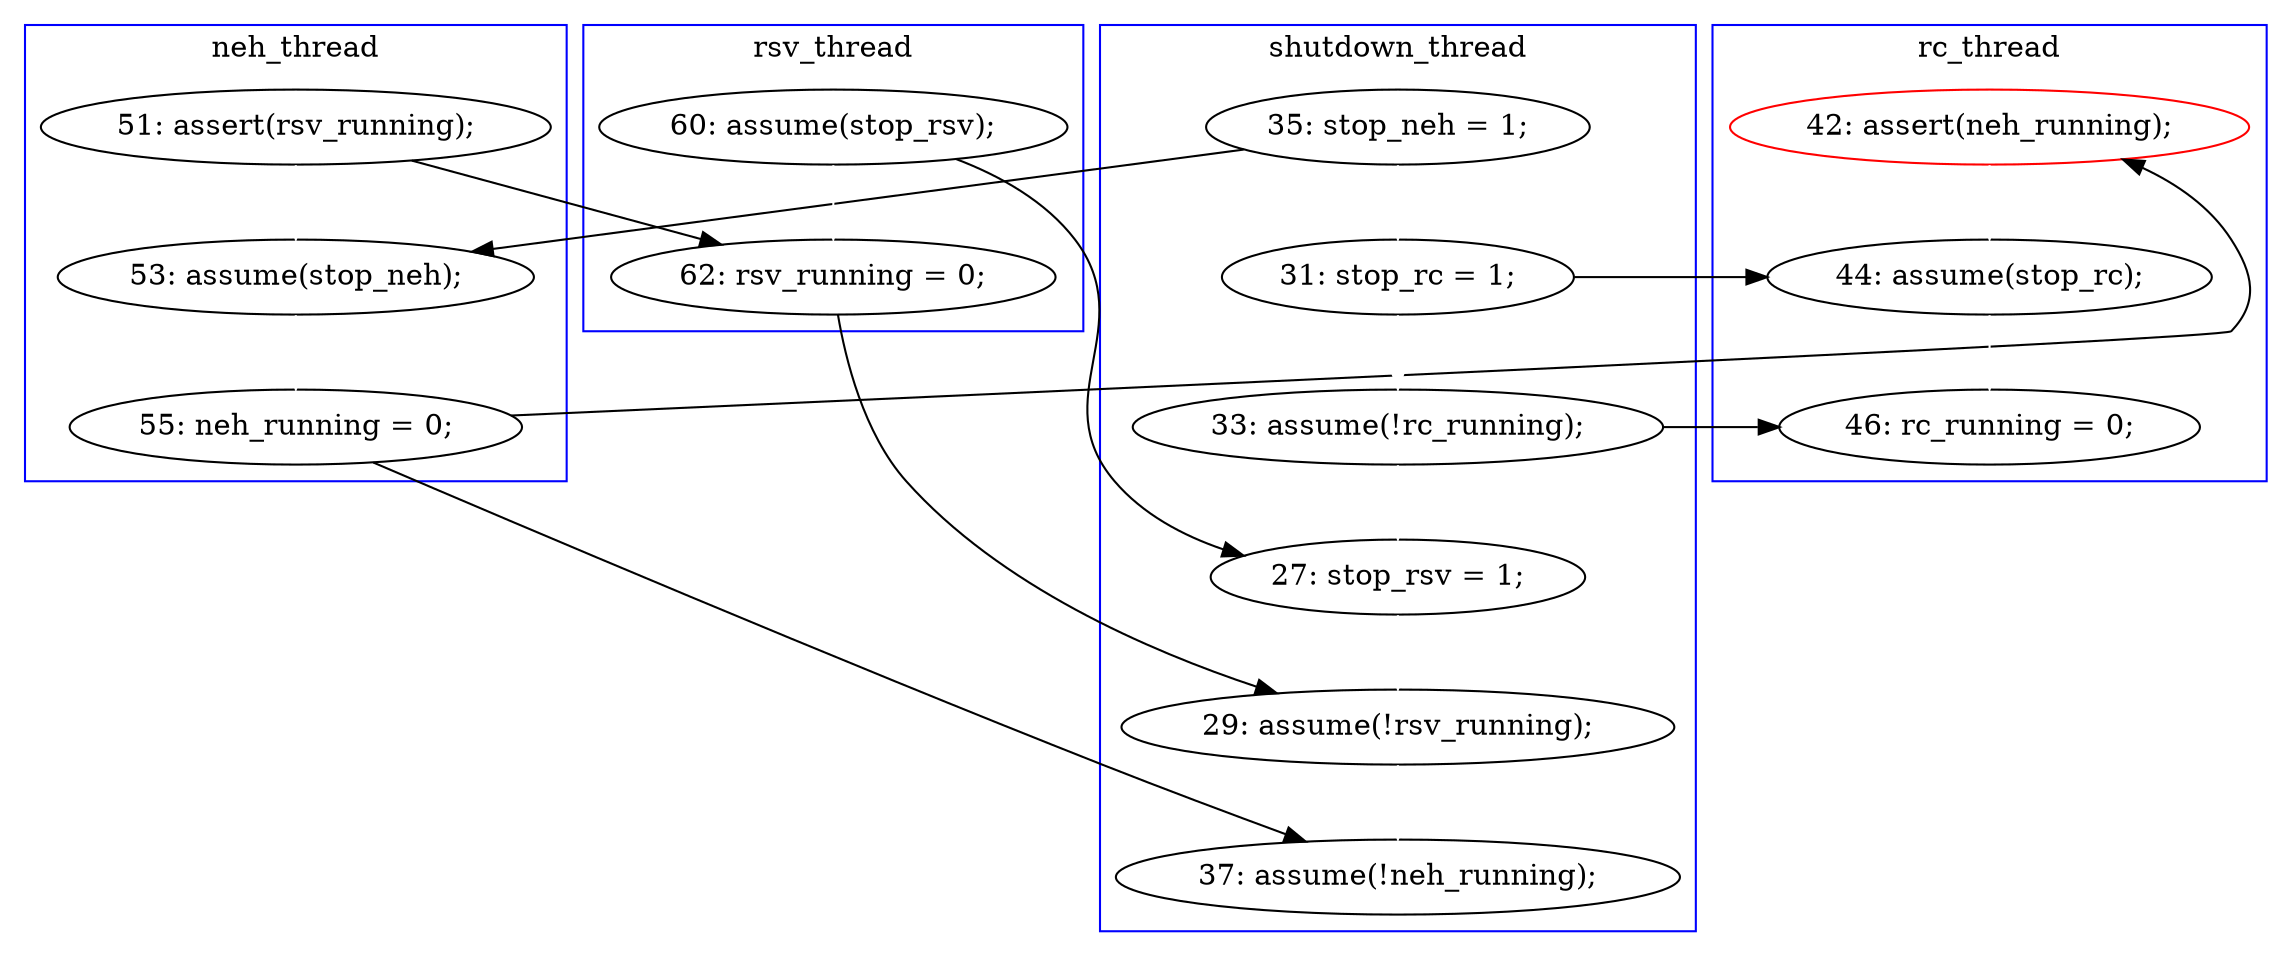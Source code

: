 digraph Counterexample {
	23 -> 26 [color = white, style = solid]
	25 -> 28 [color = black, style = solid, constraint = false]
	10 -> 18 [color = black, style = solid, constraint = false]
	19 -> 22 [color = black, style = solid, constraint = false]
	28 -> 30 [color = white, style = solid]
	16 -> 18 [color = white, style = solid]
	26 -> 28 [color = white, style = solid]
	18 -> 19 [color = white, style = solid]
	24 -> 25 [color = white, style = solid]
	16 -> 25 [color = black, style = solid, constraint = false]
	23 -> 37 [color = black, style = solid, constraint = false]
	11 -> 23 [color = white, style = solid]
	11 -> 36 [color = black, style = solid, constraint = false]
	10 -> 11 [color = white, style = solid]
	36 -> 37 [color = white, style = solid]
	19 -> 30 [color = black, style = solid, constraint = false]
	22 -> 36 [color = white, style = solid]
	24 -> 26 [color = black, style = solid, constraint = false]
	subgraph cluster4 {
		label = rsv_thread
		color = blue
		25  [label = "62: rsv_running = 0;"]
		24  [label = "60: assume(stop_rsv);"]
	}
	subgraph cluster3 {
		label = neh_thread
		color = blue
		18  [label = "53: assume(stop_neh);"]
		19  [label = "55: neh_running = 0;"]
		16  [label = "51: assert(rsv_running);"]
	}
	subgraph cluster1 {
		label = shutdown_thread
		color = blue
		11  [label = "31: stop_rc = 1;"]
		28  [label = "29: assume(!rsv_running);"]
		10  [label = "35: stop_neh = 1;"]
		23  [label = "33: assume(!rc_running);"]
		26  [label = "27: stop_rsv = 1;"]
		30  [label = "37: assume(!neh_running);"]
	}
	subgraph cluster2 {
		label = rc_thread
		color = blue
		37  [label = "46: rc_running = 0;"]
		36  [label = "44: assume(stop_rc);"]
		22  [label = "42: assert(neh_running);", color = red]
	}
}